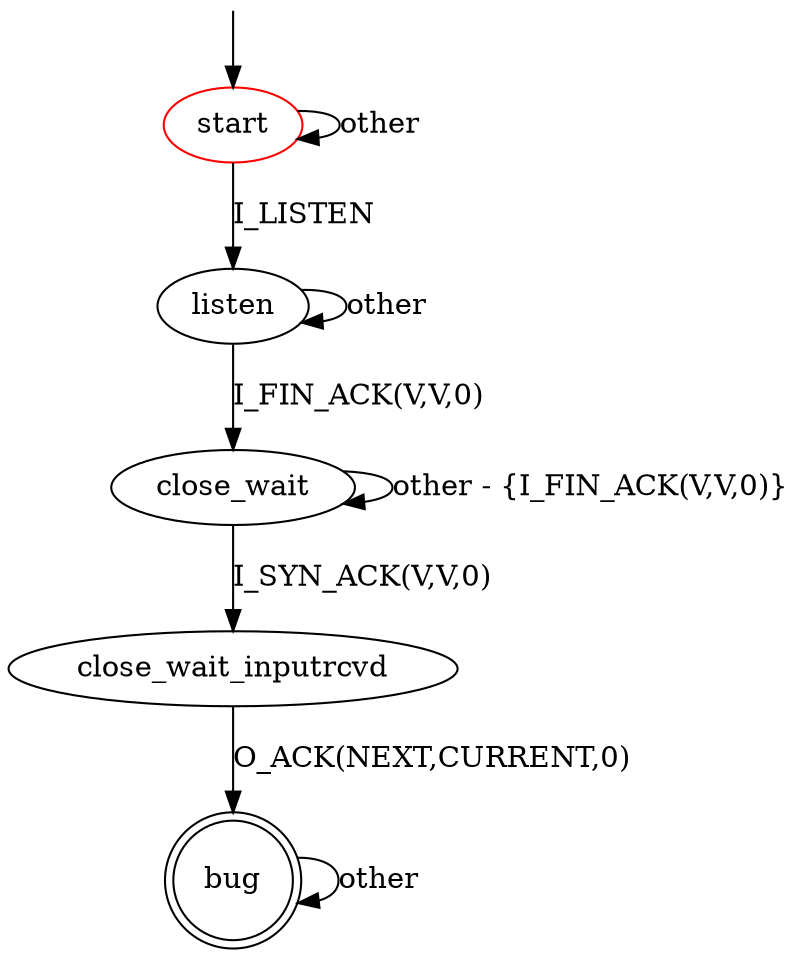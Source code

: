 digraph G {
label=""
start [color="red"]
bug [shape="doublecircle"]

start -> start [label="other"]
start -> listen [label="I_LISTEN"]
listen -> listen [label="other"]
listen -> close_wait [label="I_FIN_ACK(V,V,0)"]
close_wait -> close_wait [label="other - {I_FIN_ACK(V,V,0)}"]
close_wait -> close_wait_inputrcvd [label="I_SYN_ACK(V,V,0)"]
close_wait_inputrcvd -> bug [label="O_ACK(NEXT,CURRENT,0)"]

bug -> bug [label="other"]

__start0 [label="" shape="none" width="0" height="0"];
__start0 -> start;
}

